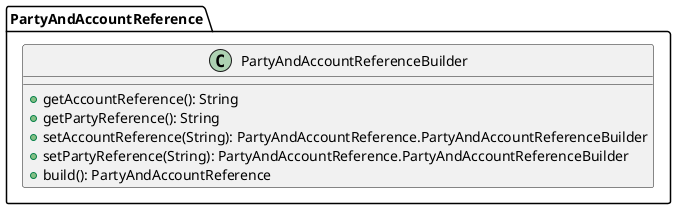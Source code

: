 @startuml

    class PartyAndAccountReference.PartyAndAccountReferenceBuilder [[PartyAndAccountReference.PartyAndAccountReferenceBuilder.html]] {
        +getAccountReference(): String
        +getPartyReference(): String
        +setAccountReference(String): PartyAndAccountReference.PartyAndAccountReferenceBuilder
        +setPartyReference(String): PartyAndAccountReference.PartyAndAccountReferenceBuilder
        +build(): PartyAndAccountReference
    }

@enduml
